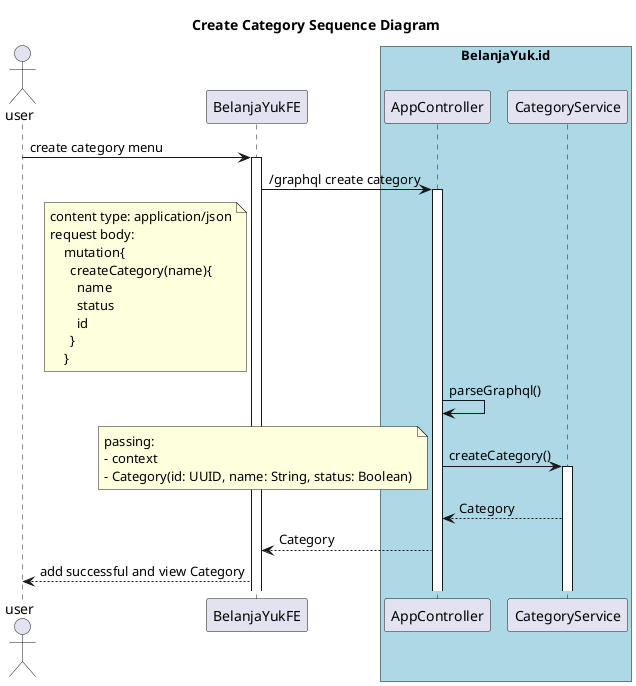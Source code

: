@startuml
title: Create Category Sequence Diagram
actor user
participant BelanjaYukFE
box "BelanjaYuk.id" #LightBlue
participant AppController
participant CategoryService
end box

user -> BelanjaYukFE ++ : create category menu
BelanjaYukFE -> AppController ++ : /graphql create category
    note left of BelanjaYukFE
    content type: application/json
    request body:
        mutation{
          createCategory(name){
            name
            status
            id
          }
        }
    end note
AppController -> AppController : parseGraphql()
AppController -> CategoryService ++ : createCategory()
    note left
    passing:
    - context
    - Category(id: UUID, name: String, status: Boolean)
    end note
CategoryService --> AppController : Category
AppController --> BelanjaYukFE : Category
BelanjaYukFE --> user : add successful and view Category
@enduml